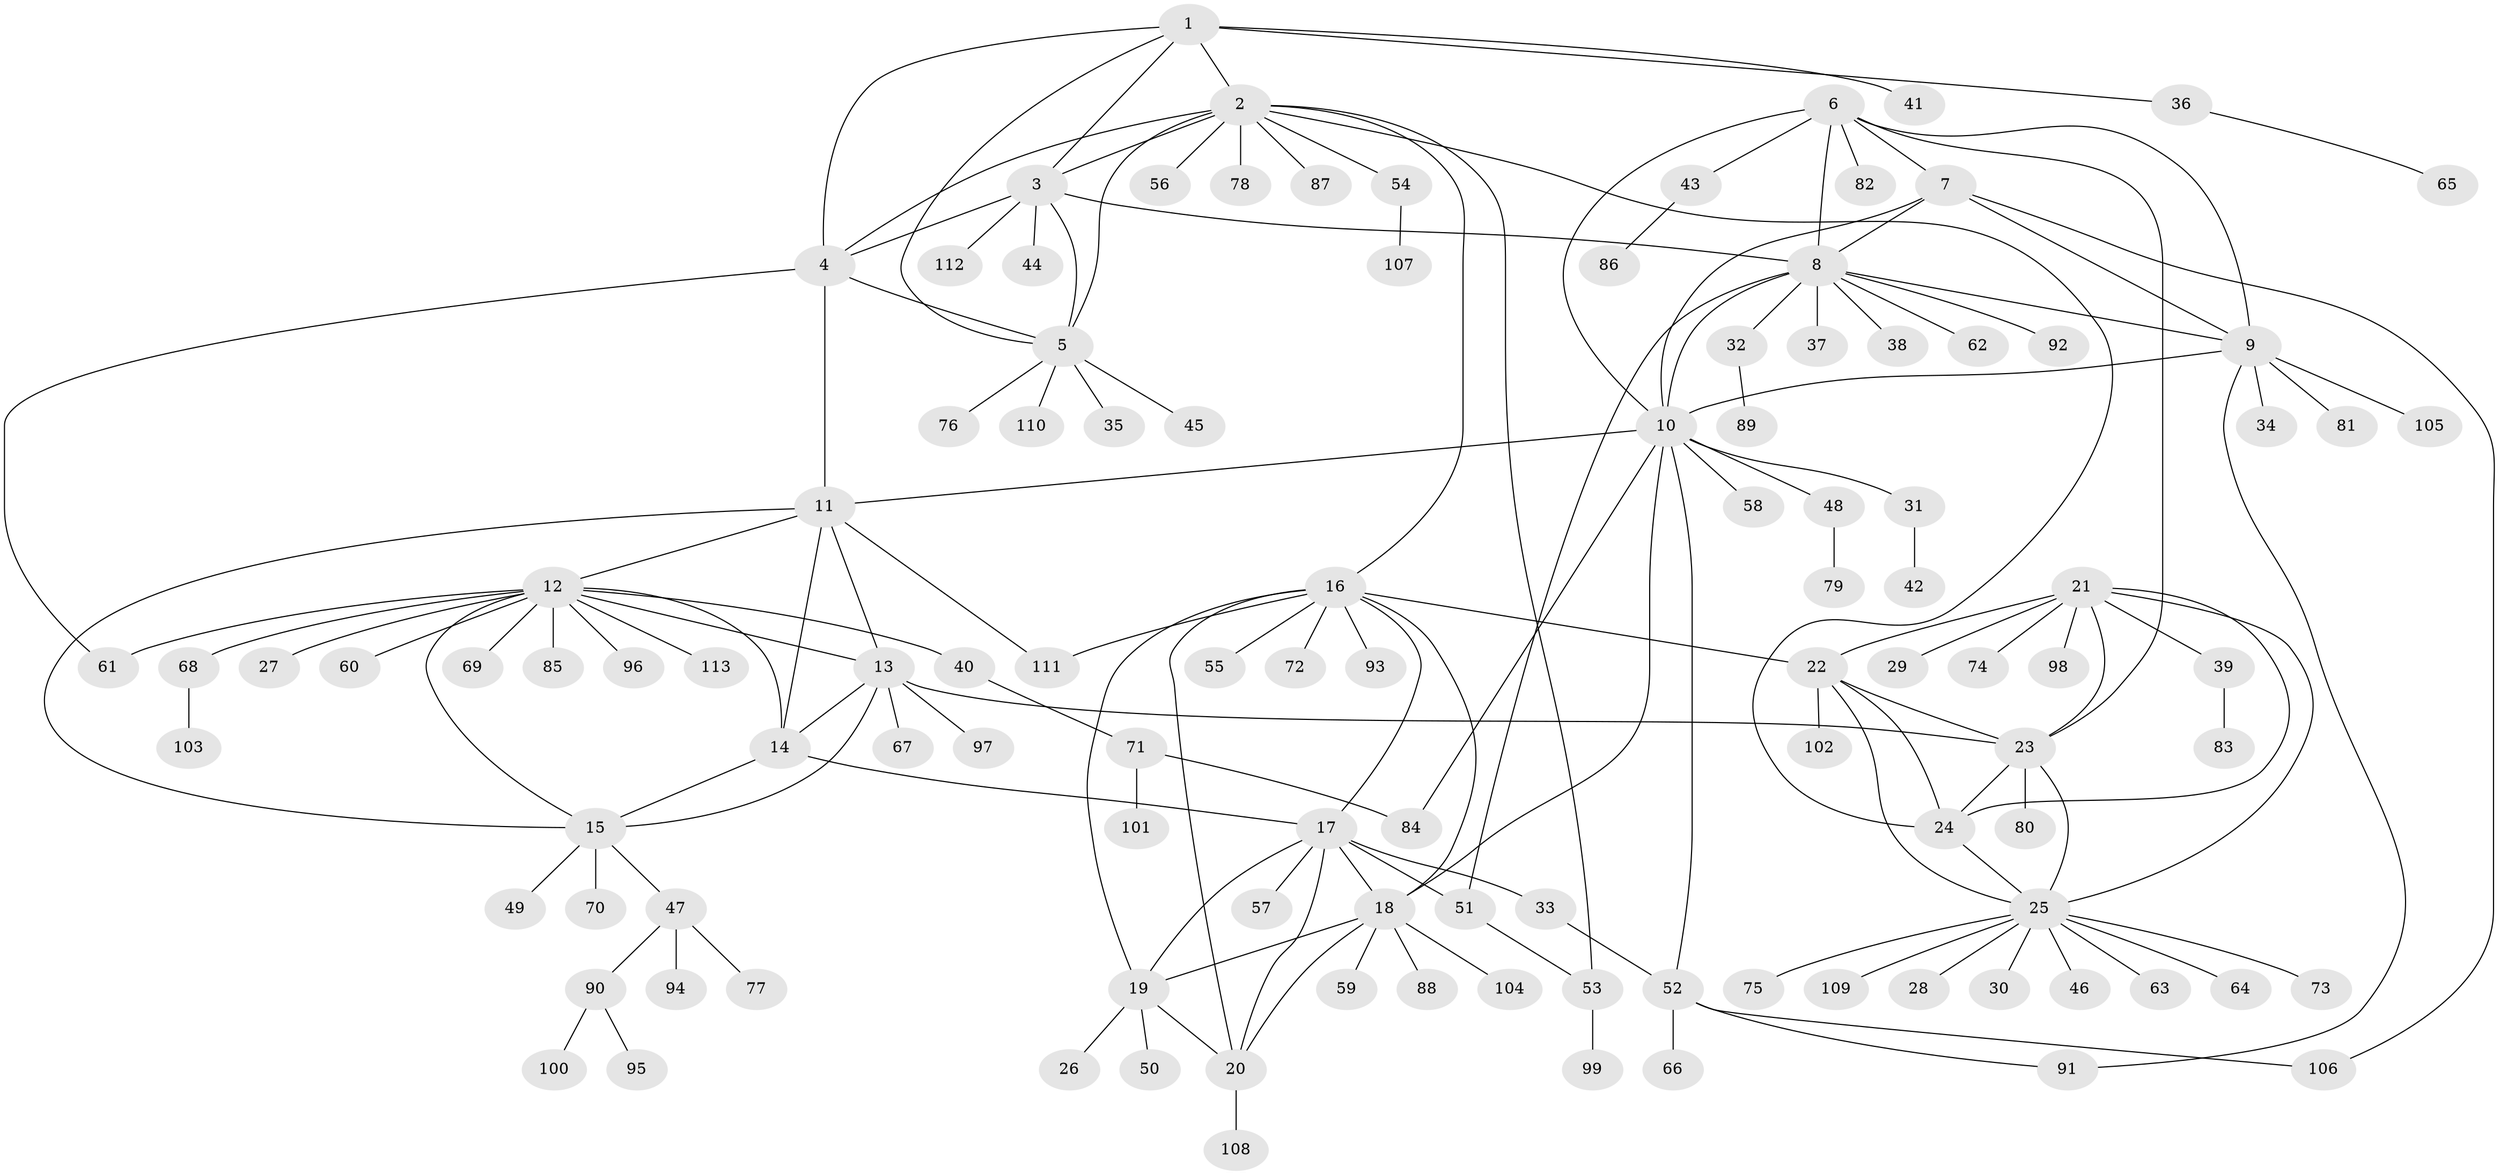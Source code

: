 // Generated by graph-tools (version 1.1) at 2025/11/02/27/25 16:11:31]
// undirected, 113 vertices, 156 edges
graph export_dot {
graph [start="1"]
  node [color=gray90,style=filled];
  1;
  2;
  3;
  4;
  5;
  6;
  7;
  8;
  9;
  10;
  11;
  12;
  13;
  14;
  15;
  16;
  17;
  18;
  19;
  20;
  21;
  22;
  23;
  24;
  25;
  26;
  27;
  28;
  29;
  30;
  31;
  32;
  33;
  34;
  35;
  36;
  37;
  38;
  39;
  40;
  41;
  42;
  43;
  44;
  45;
  46;
  47;
  48;
  49;
  50;
  51;
  52;
  53;
  54;
  55;
  56;
  57;
  58;
  59;
  60;
  61;
  62;
  63;
  64;
  65;
  66;
  67;
  68;
  69;
  70;
  71;
  72;
  73;
  74;
  75;
  76;
  77;
  78;
  79;
  80;
  81;
  82;
  83;
  84;
  85;
  86;
  87;
  88;
  89;
  90;
  91;
  92;
  93;
  94;
  95;
  96;
  97;
  98;
  99;
  100;
  101;
  102;
  103;
  104;
  105;
  106;
  107;
  108;
  109;
  110;
  111;
  112;
  113;
  1 -- 2;
  1 -- 3;
  1 -- 4;
  1 -- 5;
  1 -- 36;
  1 -- 41;
  2 -- 3;
  2 -- 4;
  2 -- 5;
  2 -- 16;
  2 -- 24;
  2 -- 53;
  2 -- 54;
  2 -- 56;
  2 -- 78;
  2 -- 87;
  3 -- 4;
  3 -- 5;
  3 -- 8;
  3 -- 44;
  3 -- 112;
  4 -- 5;
  4 -- 11;
  4 -- 61;
  5 -- 35;
  5 -- 45;
  5 -- 76;
  5 -- 110;
  6 -- 7;
  6 -- 8;
  6 -- 9;
  6 -- 10;
  6 -- 23;
  6 -- 43;
  6 -- 82;
  7 -- 8;
  7 -- 9;
  7 -- 10;
  7 -- 106;
  8 -- 9;
  8 -- 10;
  8 -- 32;
  8 -- 37;
  8 -- 38;
  8 -- 51;
  8 -- 62;
  8 -- 92;
  9 -- 10;
  9 -- 34;
  9 -- 81;
  9 -- 91;
  9 -- 105;
  10 -- 11;
  10 -- 18;
  10 -- 31;
  10 -- 48;
  10 -- 52;
  10 -- 58;
  10 -- 84;
  11 -- 12;
  11 -- 13;
  11 -- 14;
  11 -- 15;
  11 -- 111;
  12 -- 13;
  12 -- 14;
  12 -- 15;
  12 -- 27;
  12 -- 40;
  12 -- 60;
  12 -- 61;
  12 -- 68;
  12 -- 69;
  12 -- 85;
  12 -- 96;
  12 -- 113;
  13 -- 14;
  13 -- 15;
  13 -- 23;
  13 -- 67;
  13 -- 97;
  14 -- 15;
  14 -- 17;
  15 -- 47;
  15 -- 49;
  15 -- 70;
  16 -- 17;
  16 -- 18;
  16 -- 19;
  16 -- 20;
  16 -- 22;
  16 -- 55;
  16 -- 72;
  16 -- 93;
  16 -- 111;
  17 -- 18;
  17 -- 19;
  17 -- 20;
  17 -- 33;
  17 -- 51;
  17 -- 57;
  18 -- 19;
  18 -- 20;
  18 -- 59;
  18 -- 88;
  18 -- 104;
  19 -- 20;
  19 -- 26;
  19 -- 50;
  20 -- 108;
  21 -- 22;
  21 -- 23;
  21 -- 24;
  21 -- 25;
  21 -- 29;
  21 -- 39;
  21 -- 74;
  21 -- 98;
  22 -- 23;
  22 -- 24;
  22 -- 25;
  22 -- 102;
  23 -- 24;
  23 -- 25;
  23 -- 80;
  24 -- 25;
  25 -- 28;
  25 -- 30;
  25 -- 46;
  25 -- 63;
  25 -- 64;
  25 -- 73;
  25 -- 75;
  25 -- 109;
  31 -- 42;
  32 -- 89;
  33 -- 52;
  36 -- 65;
  39 -- 83;
  40 -- 71;
  43 -- 86;
  47 -- 77;
  47 -- 90;
  47 -- 94;
  48 -- 79;
  51 -- 53;
  52 -- 66;
  52 -- 91;
  52 -- 106;
  53 -- 99;
  54 -- 107;
  68 -- 103;
  71 -- 84;
  71 -- 101;
  90 -- 95;
  90 -- 100;
}
